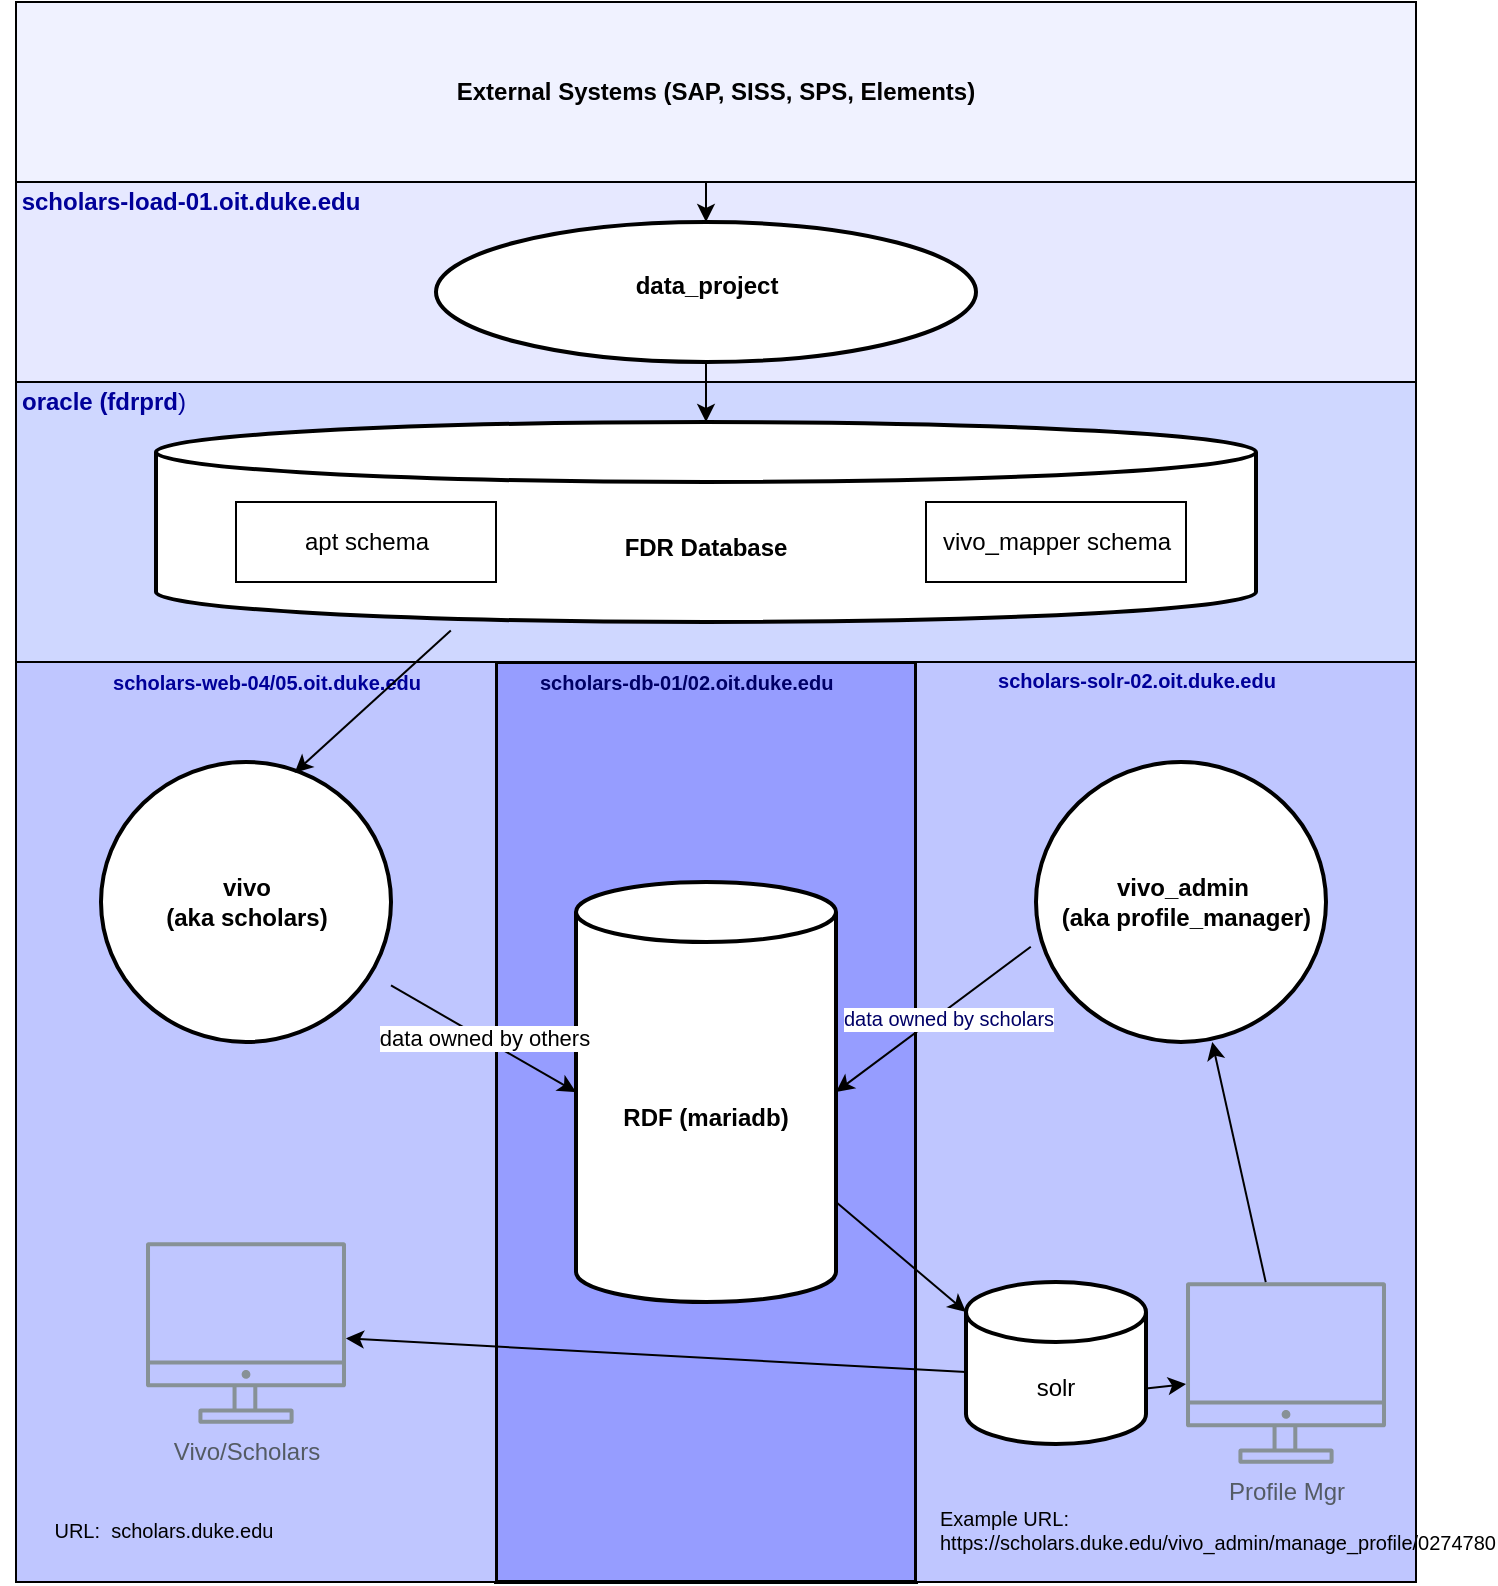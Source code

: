 <mxfile version="17.1.0" type="github">
  <diagram id="9MPO39MfpI7pv3HyR61F" name="Page-1">
    <mxGraphModel dx="1822" dy="889" grid="1" gridSize="10" guides="1" tooltips="1" connect="1" arrows="1" fold="1" page="1" pageScale="1" pageWidth="850" pageHeight="1100" math="0" shadow="0">
      <root>
        <mxCell id="0" />
        <mxCell id="1" parent="0" />
        <mxCell id="cj-YQitfOQZqWISBJvCt-74" value="" style="rounded=0;whiteSpace=wrap;html=1;labelBackgroundColor=none;labelBorderColor=none;fontSize=10;fontColor=#000000;strokeWidth=2;fillColor=#969DFF;" vertex="1" parent="1">
          <mxGeometry x="120" y="340" width="210" height="460" as="geometry" />
        </mxCell>
        <mxCell id="cj-YQitfOQZqWISBJvCt-64" value="" style="rounded=0;whiteSpace=wrap;html=1;fillColor=#BFC6FF;" vertex="1" parent="1">
          <mxGeometry x="330" y="340" width="250" height="460" as="geometry" />
        </mxCell>
        <mxCell id="cj-YQitfOQZqWISBJvCt-62" value="" style="rounded=0;whiteSpace=wrap;html=1;fillColor=#BFC6FF;" vertex="1" parent="1">
          <mxGeometry x="-120" y="340" width="240" height="460" as="geometry" />
        </mxCell>
        <mxCell id="cj-YQitfOQZqWISBJvCt-61" value="" style="rounded=0;whiteSpace=wrap;html=1;fillColor=#CFD7FF;" vertex="1" parent="1">
          <mxGeometry x="-120" y="200" width="700" height="140" as="geometry" />
        </mxCell>
        <mxCell id="cj-YQitfOQZqWISBJvCt-60" value="" style="rounded=0;whiteSpace=wrap;html=1;labelBackgroundColor=none;fillColor=#E6E8FF;" vertex="1" parent="1">
          <mxGeometry x="-120" y="100" width="700" height="100" as="geometry" />
        </mxCell>
        <mxCell id="cj-YQitfOQZqWISBJvCt-1" value="&lt;div&gt;&lt;span&gt;data_project&lt;/span&gt;&lt;/div&gt;&lt;div&gt;&lt;span&gt;&lt;br&gt;&lt;br&gt;&lt;/span&gt;&lt;/div&gt;" style="verticalLabelPosition=middle;verticalAlign=bottom;html=1;shape=mxgraph.flowchart.on-page_reference;fontStyle=1;horizontal=1;labelPosition=center;align=center;labelBorderColor=none;strokeWidth=2;" vertex="1" parent="1">
          <mxGeometry x="90" y="120" width="270" height="70" as="geometry" />
        </mxCell>
        <mxCell id="cj-YQitfOQZqWISBJvCt-15" style="edgeStyle=orthogonalEdgeStyle;rounded=0;orthogonalLoop=1;jettySize=auto;html=1;exitX=0.5;exitY=1;exitDx=0;exitDy=0;entryX=0.5;entryY=0;entryDx=0;entryDy=0;entryPerimeter=0;" edge="1" parent="1" source="cj-YQitfOQZqWISBJvCt-4" target="cj-YQitfOQZqWISBJvCt-1">
          <mxGeometry relative="1" as="geometry" />
        </mxCell>
        <mxCell id="cj-YQitfOQZqWISBJvCt-4" value="&lt;b&gt;External Systems (SAP, SISS, SPS, Elements)&lt;/b&gt;" style="rounded=0;whiteSpace=wrap;html=1;labelBackgroundColor=none;labelBorderColor=none;fillColor=#F0F2FF;" vertex="1" parent="1">
          <mxGeometry x="-120" y="10" width="700" height="90" as="geometry" />
        </mxCell>
        <mxCell id="cj-YQitfOQZqWISBJvCt-10" value="&lt;div&gt;Vivo/Scholars&lt;/div&gt;" style="sketch=0;outlineConnect=0;gradientColor=none;fontColor=#545B64;strokeColor=none;fillColor=#879196;dashed=0;verticalLabelPosition=bottom;verticalAlign=top;align=center;html=1;fontSize=12;fontStyle=0;aspect=fixed;shape=mxgraph.aws4.illustration_desktop;pointerEvents=1" vertex="1" parent="1">
          <mxGeometry x="-55" y="630" width="100" height="91" as="geometry" />
        </mxCell>
        <mxCell id="cj-YQitfOQZqWISBJvCt-11" value="&lt;div&gt;Profile Mgr &lt;br&gt;&lt;/div&gt;" style="sketch=0;outlineConnect=0;gradientColor=none;fontColor=#545B64;strokeColor=none;fillColor=#879196;dashed=0;verticalLabelPosition=bottom;verticalAlign=top;align=center;html=1;fontSize=12;fontStyle=0;aspect=fixed;shape=mxgraph.aws4.illustration_desktop;pointerEvents=1" vertex="1" parent="1">
          <mxGeometry x="465" y="650" width="100" height="91" as="geometry" />
        </mxCell>
        <mxCell id="cj-YQitfOQZqWISBJvCt-12" value="&lt;b&gt;FDR Database&lt;/b&gt;" style="shape=cylinder3;whiteSpace=wrap;html=1;boundedLbl=1;backgroundOutline=1;size=15;strokeWidth=2;" vertex="1" parent="1">
          <mxGeometry x="-50" y="220" width="550" height="100" as="geometry" />
        </mxCell>
        <mxCell id="cj-YQitfOQZqWISBJvCt-23" value="&lt;div&gt;&lt;b&gt;vivo &lt;br&gt;&lt;/b&gt;&lt;/div&gt;&lt;div&gt;&lt;b&gt;(aka scholars)&lt;/b&gt;&lt;/div&gt;" style="verticalLabelPosition=middle;verticalAlign=middle;html=1;shape=mxgraph.flowchart.on-page_reference;fontStyle=0;horizontal=1;labelPosition=center;align=center;strokeWidth=2;" vertex="1" parent="1">
          <mxGeometry x="-77.5" y="390" width="145" height="140" as="geometry" />
        </mxCell>
        <mxCell id="cj-YQitfOQZqWISBJvCt-25" value="&lt;div&gt;&lt;b&gt;vivo_admin&lt;/b&gt;&lt;/div&gt;&lt;div&gt;&lt;b&gt;&amp;nbsp;(aka profile_manager)&lt;/b&gt;&lt;/div&gt;" style="verticalLabelPosition=middle;verticalAlign=middle;html=1;shape=mxgraph.flowchart.on-page_reference;fontStyle=0;horizontal=1;labelPosition=center;align=center;strokeWidth=2;" vertex="1" parent="1">
          <mxGeometry x="390" y="390" width="145" height="140" as="geometry" />
        </mxCell>
        <mxCell id="cj-YQitfOQZqWISBJvCt-35" style="edgeStyle=orthogonalEdgeStyle;rounded=0;orthogonalLoop=1;jettySize=auto;html=1;entryX=0.5;entryY=0;entryDx=0;entryDy=0;entryPerimeter=0;exitX=0.5;exitY=1;exitDx=0;exitDy=0;exitPerimeter=0;" edge="1" parent="1" source="cj-YQitfOQZqWISBJvCt-1" target="cj-YQitfOQZqWISBJvCt-12">
          <mxGeometry relative="1" as="geometry">
            <mxPoint x="250" y="210" as="sourcePoint" />
            <mxPoint x="255" y="147" as="targetPoint" />
          </mxGeometry>
        </mxCell>
        <mxCell id="cj-YQitfOQZqWISBJvCt-37" value="&lt;div&gt;vivo_mapper schema&lt;/div&gt;" style="verticalLabelPosition=middle;verticalAlign=middle;html=1;shape=mxgraph.basic.rect;fillColor2=none;strokeWidth=1;size=20;indent=5;labelPosition=center;align=center;" vertex="1" parent="1">
          <mxGeometry x="335" y="260" width="130" height="40" as="geometry" />
        </mxCell>
        <mxCell id="cj-YQitfOQZqWISBJvCt-38" value="&lt;div&gt;apt schema&lt;/div&gt;" style="verticalLabelPosition=middle;verticalAlign=middle;html=1;shape=mxgraph.basic.rect;fillColor2=none;strokeWidth=1;size=20;indent=5;labelPosition=center;align=center;" vertex="1" parent="1">
          <mxGeometry x="-10" y="260" width="130" height="40" as="geometry" />
        </mxCell>
        <mxCell id="cj-YQitfOQZqWISBJvCt-43" value="" style="endArrow=classic;html=1;rounded=0;curved=1;exitX=0;exitY=0;exitDx=0;exitDy=45;exitPerimeter=0;" edge="1" parent="1" source="cj-YQitfOQZqWISBJvCt-75" target="cj-YQitfOQZqWISBJvCt-10">
          <mxGeometry width="50" height="50" relative="1" as="geometry">
            <mxPoint x="365" y="640" as="sourcePoint" />
            <mxPoint x="50" y="695" as="targetPoint" />
          </mxGeometry>
        </mxCell>
        <mxCell id="cj-YQitfOQZqWISBJvCt-47" value="" style="endArrow=classic;html=1;rounded=0;curved=1;" edge="1" parent="1" source="cj-YQitfOQZqWISBJvCt-11" target="cj-YQitfOQZqWISBJvCt-25">
          <mxGeometry width="50" height="50" relative="1" as="geometry">
            <mxPoint x="500" y="690" as="sourcePoint" />
            <mxPoint x="490" y="480" as="targetPoint" />
          </mxGeometry>
        </mxCell>
        <mxCell id="cj-YQitfOQZqWISBJvCt-48" value="" style="endArrow=none;html=1;rounded=0;curved=1;" edge="1" parent="1">
          <mxGeometry width="50" height="50" relative="1" as="geometry">
            <mxPoint x="-120" y="200" as="sourcePoint" />
            <mxPoint x="560" y="200" as="targetPoint" />
          </mxGeometry>
        </mxCell>
        <mxCell id="cj-YQitfOQZqWISBJvCt-52" value="&lt;div&gt;&lt;font color=&quot;#000099&quot;&gt;&lt;b&gt;oracle (fdrprd&lt;/b&gt;)&lt;/font&gt;&lt;/div&gt;" style="text;html=1;strokeColor=none;fillColor=none;align=left;verticalAlign=middle;whiteSpace=wrap;rounded=0;" vertex="1" parent="1">
          <mxGeometry x="-119" y="195" width="120" height="30" as="geometry" />
        </mxCell>
        <mxCell id="cj-YQitfOQZqWISBJvCt-53" value="&lt;font color=&quot;#000099&quot;&gt;&lt;b&gt;scholars-load-01.oit.duke.edu&lt;/b&gt;&lt;/font&gt;" style="text;html=1;align=center;verticalAlign=middle;resizable=0;points=[];autosize=1;strokeColor=none;fillColor=none;" vertex="1" parent="1">
          <mxGeometry x="-123" y="100" width="180" height="20" as="geometry" />
        </mxCell>
        <mxCell id="cj-YQitfOQZqWISBJvCt-55" value="&lt;div style=&quot;font-size: 10px;&quot;&gt;&lt;font style=&quot;font-size: 10px;&quot; color=&quot;#000099&quot;&gt;&lt;b style=&quot;font-size: 10px;&quot;&gt;scholars-web-04/05.oit.duke.edu&lt;/b&gt;&lt;/font&gt;&lt;/div&gt;" style="text;html=1;align=center;verticalAlign=middle;resizable=0;points=[];autosize=1;strokeColor=none;fillColor=none;fontSize=10;" vertex="1" parent="1">
          <mxGeometry x="-80" y="340" width="170" height="20" as="geometry" />
        </mxCell>
        <mxCell id="cj-YQitfOQZqWISBJvCt-56" value="&lt;div style=&quot;font-size: 10px;&quot;&gt;&lt;font style=&quot;font-size: 10px;&quot; color=&quot;#000099&quot;&gt;&lt;b style=&quot;font-size: 10px;&quot;&gt;scholars-solr-02.oit.duke.edu&lt;/b&gt;&lt;/font&gt;&lt;/div&gt;&lt;div style=&quot;font-size: 10px;&quot;&gt;&lt;font style=&quot;font-size: 10px;&quot; color=&quot;#000099&quot;&gt;&lt;b style=&quot;font-size: 10px;&quot;&gt;&lt;br style=&quot;font-size: 10px;&quot;&gt;&lt;/b&gt;&lt;/font&gt;&lt;/div&gt;" style="text;html=1;align=center;verticalAlign=middle;resizable=0;points=[];autosize=1;strokeColor=none;fillColor=none;fontSize=10;" vertex="1" parent="1">
          <mxGeometry x="365" y="340" width="150" height="30" as="geometry" />
        </mxCell>
        <mxCell id="cj-YQitfOQZqWISBJvCt-65" value="" style="endArrow=classic;html=1;rounded=0;curved=1;exitX=0.268;exitY=1.043;exitDx=0;exitDy=0;exitPerimeter=0;entryX=0.668;entryY=0.038;entryDx=0;entryDy=0;entryPerimeter=0;" edge="1" parent="1" source="cj-YQitfOQZqWISBJvCt-12" target="cj-YQitfOQZqWISBJvCt-23">
          <mxGeometry width="50" height="50" relative="1" as="geometry">
            <mxPoint x="230" y="530" as="sourcePoint" />
            <mxPoint x="280" y="480" as="targetPoint" />
          </mxGeometry>
        </mxCell>
        <mxCell id="cj-YQitfOQZqWISBJvCt-66" value="" style="endArrow=classic;html=1;rounded=0;curved=1;exitX=-0.018;exitY=0.66;exitDx=0;exitDy=0;exitPerimeter=0;entryX=1;entryY=0.5;entryDx=0;entryDy=0;entryPerimeter=0;" edge="1" parent="1" source="cj-YQitfOQZqWISBJvCt-25" target="cj-YQitfOQZqWISBJvCt-6">
          <mxGeometry width="50" height="50" relative="1" as="geometry">
            <mxPoint x="230" y="530" as="sourcePoint" />
            <mxPoint x="280" y="480" as="targetPoint" />
          </mxGeometry>
        </mxCell>
        <mxCell id="cj-YQitfOQZqWISBJvCt-80" value="data owned by scholars" style="edgeLabel;html=1;align=center;verticalAlign=middle;resizable=0;points=[];fontSize=10;fontFamily=Helvetica;fontColor=#000066;" vertex="1" connectable="0" parent="cj-YQitfOQZqWISBJvCt-66">
          <mxGeometry x="-0.101" y="3" relative="1" as="geometry">
            <mxPoint as="offset" />
          </mxGeometry>
        </mxCell>
        <mxCell id="cj-YQitfOQZqWISBJvCt-71" value="&lt;div style=&quot;font-size: 10px;&quot;&gt;Example URL:&lt;/div&gt;&lt;div style=&quot;font-size: 10px;&quot;&gt;https://scholars.duke.edu/vivo_admin/manage_profile/0274780&lt;br style=&quot;font-size: 10px;&quot;&gt;&lt;/div&gt;" style="text;html=1;strokeColor=none;fillColor=none;align=left;verticalAlign=middle;whiteSpace=wrap;rounded=0;labelBackgroundColor=none;labelBorderColor=none;fontColor=#000000;fontSize=10;" vertex="1" parent="1">
          <mxGeometry x="340" y="765.5" width="278" height="17" as="geometry" />
        </mxCell>
        <mxCell id="cj-YQitfOQZqWISBJvCt-72" value="&lt;div style=&quot;font-size: 10px&quot;&gt;URL:&amp;nbsp; scholars.duke.edu&lt;br style=&quot;font-size: 10px&quot;&gt;&lt;/div&gt;" style="text;html=1;strokeColor=none;fillColor=none;align=center;verticalAlign=middle;whiteSpace=wrap;rounded=0;labelBackgroundColor=none;labelBorderColor=none;fontColor=#000000;fontSize=10;" vertex="1" parent="1">
          <mxGeometry x="-128" y="769" width="164" height="10" as="geometry" />
        </mxCell>
        <mxCell id="cj-YQitfOQZqWISBJvCt-6" value="&lt;b&gt;RDF (mariadb)&lt;/b&gt;" style="shape=cylinder3;whiteSpace=wrap;html=1;boundedLbl=1;backgroundOutline=1;size=15;strokeWidth=2;" vertex="1" parent="1">
          <mxGeometry x="160" y="450" width="130" height="210" as="geometry" />
        </mxCell>
        <mxCell id="cj-YQitfOQZqWISBJvCt-45" value="" style="endArrow=classic;html=1;rounded=0;curved=1;entryX=0;entryY=0;entryDx=0;entryDy=15;entryPerimeter=0;" edge="1" parent="1" source="cj-YQitfOQZqWISBJvCt-6" target="cj-YQitfOQZqWISBJvCt-75">
          <mxGeometry width="50" height="50" relative="1" as="geometry">
            <mxPoint x="280" y="470" as="sourcePoint" />
            <mxPoint x="365" y="620.733" as="targetPoint" />
          </mxGeometry>
        </mxCell>
        <mxCell id="cj-YQitfOQZqWISBJvCt-75" value="solr" style="shape=cylinder3;whiteSpace=wrap;html=1;boundedLbl=1;backgroundOutline=1;size=15;strokeWidth=2;" vertex="1" parent="1">
          <mxGeometry x="355" y="650" width="90" height="81" as="geometry" />
        </mxCell>
        <mxCell id="cj-YQitfOQZqWISBJvCt-76" value="&lt;font style=&quot;font-size: 10px&quot; face=&quot;Helvetica&quot;&gt;&lt;span style=&quot;text-decoration: none; font-style: normal;&quot;&gt;scholars-db-01/02.oit.duke.edu&lt;/span&gt;&lt;/font&gt;" style="text;html=1;strokeColor=none;fillColor=none;align=left;verticalAlign=middle;whiteSpace=wrap;rounded=0;labelBackgroundColor=none;labelBorderColor=none;fontSize=10;fontColor=#000066;fontStyle=1" vertex="1" parent="1">
          <mxGeometry x="140" y="335" width="170" height="30" as="geometry" />
        </mxCell>
        <mxCell id="cj-YQitfOQZqWISBJvCt-79" value="" style="endArrow=classic;html=1;rounded=0;fontFamily=Helvetica;fontSize=10;fontColor=#000066;curved=1;exitX=1;exitY=0;exitDx=0;exitDy=53.25;exitPerimeter=0;" edge="1" parent="1" source="cj-YQitfOQZqWISBJvCt-75" target="cj-YQitfOQZqWISBJvCt-11">
          <mxGeometry width="50" height="50" relative="1" as="geometry">
            <mxPoint x="190" y="550" as="sourcePoint" />
            <mxPoint x="240" y="500" as="targetPoint" />
          </mxGeometry>
        </mxCell>
        <mxCell id="cj-YQitfOQZqWISBJvCt-63" value="data owned by others" style="endArrow=classic;html=1;rounded=0;curved=1;entryX=0;entryY=0.5;entryDx=0;entryDy=0;entryPerimeter=0;" edge="1" parent="1" source="cj-YQitfOQZqWISBJvCt-23" target="cj-YQitfOQZqWISBJvCt-6">
          <mxGeometry width="50" height="50" relative="1" as="geometry">
            <mxPoint x="170" y="440" as="sourcePoint" />
            <mxPoint x="170" y="560" as="targetPoint" />
          </mxGeometry>
        </mxCell>
      </root>
    </mxGraphModel>
  </diagram>
</mxfile>
